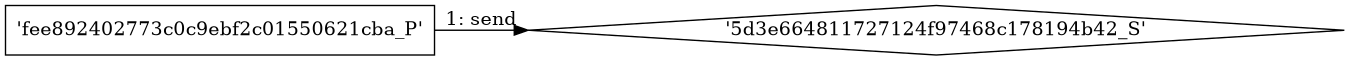 digraph "D:\Learning\Paper\apt\基于CTI的攻击预警\Dataset\攻击图\ASGfromALLCTI\Sundown EK You Better Take Care.dot" {
rankdir="LR"
size="9"
fixedsize="false"
splines="true"
nodesep=0.3
ranksep=0
fontsize=10
overlap="scalexy"
engine= "neato"
	"'5d3e664811727124f97468c178194b42_S'" [node_type=Socket shape=diamond]
	"'fee892402773c0c9ebf2c01550621cba_P'" [node_type=Process shape=box]
	"'fee892402773c0c9ebf2c01550621cba_P'" -> "'5d3e664811727124f97468c178194b42_S'" [label="1: send"]
}
